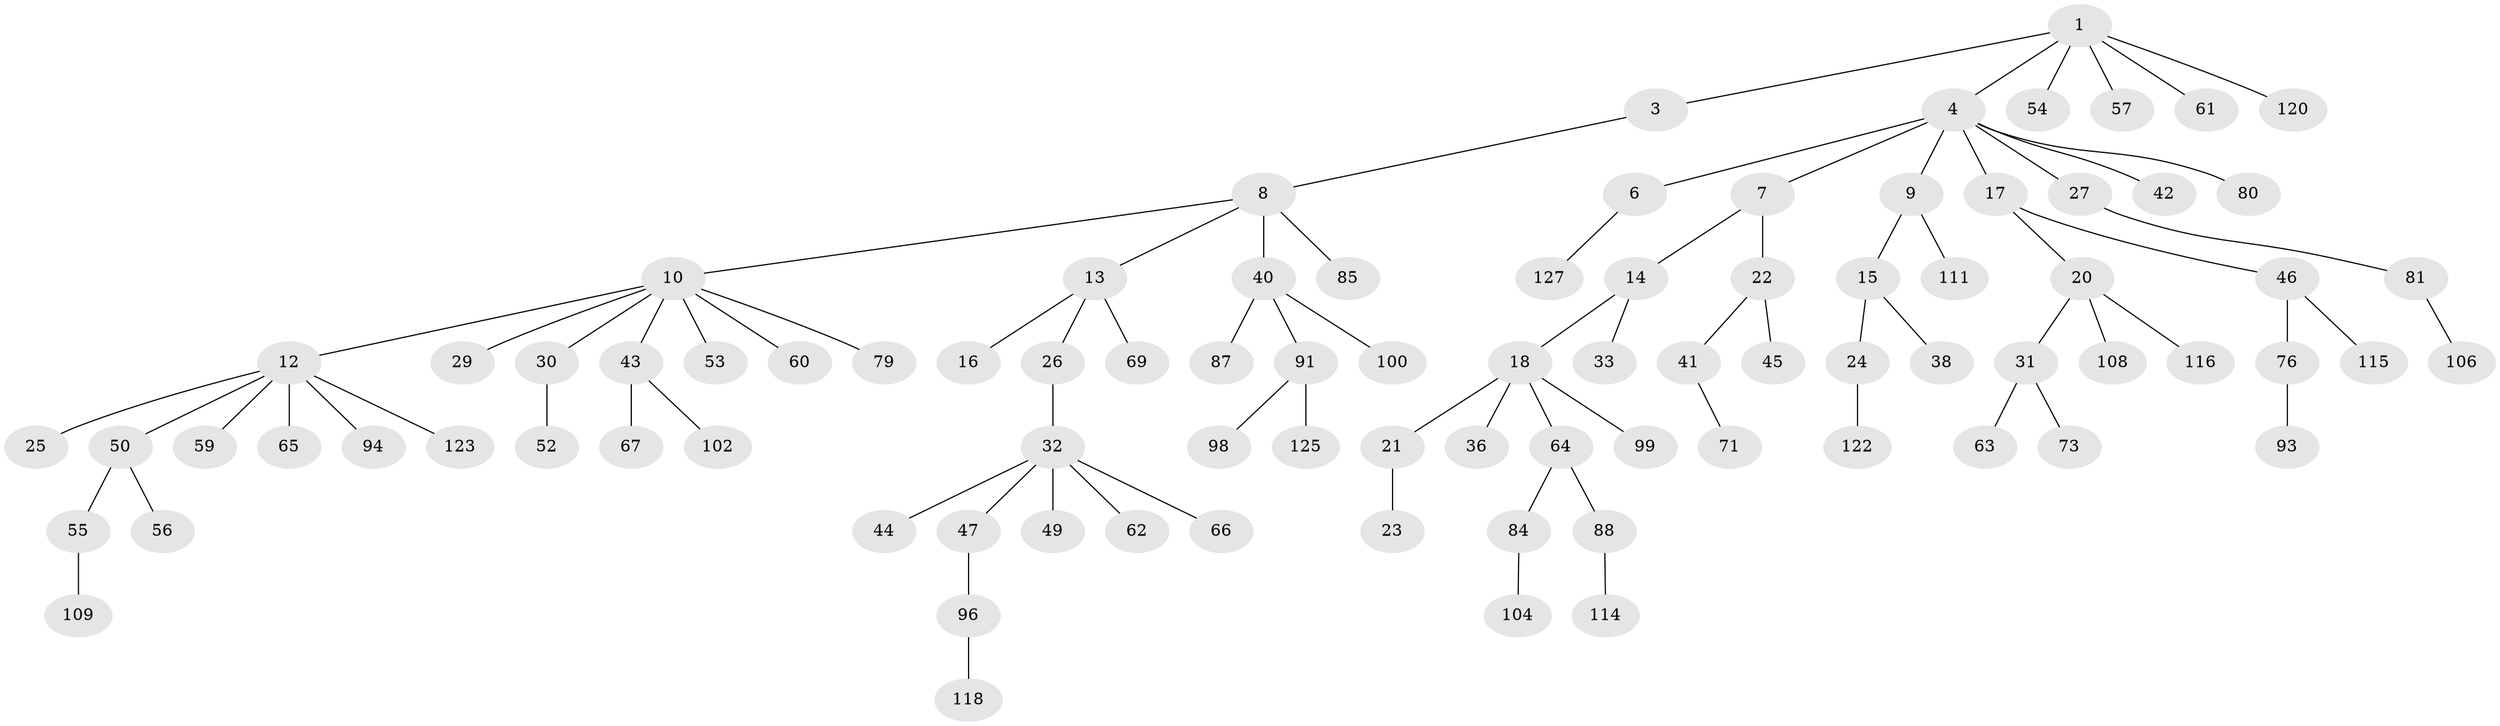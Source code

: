 // original degree distribution, {3: 0.14173228346456693, 5: 0.023622047244094488, 2: 0.2125984251968504, 8: 0.007874015748031496, 6: 0.015748031496062992, 7: 0.015748031496062992, 4: 0.05511811023622047, 1: 0.5275590551181102}
// Generated by graph-tools (version 1.1) at 2025/11/02/27/25 16:11:26]
// undirected, 88 vertices, 87 edges
graph export_dot {
graph [start="1"]
  node [color=gray90,style=filled];
  1 [super="+2"];
  3;
  4 [super="+5"];
  6 [super="+103"];
  7;
  8 [super="+82"];
  9 [super="+28"];
  10 [super="+11"];
  12 [super="+34"];
  13 [super="+39"];
  14 [super="+68"];
  15 [super="+19"];
  16;
  17;
  18 [super="+121"];
  20 [super="+35"];
  21;
  22;
  23 [super="+48"];
  24 [super="+37"];
  25 [super="+86"];
  26 [super="+72"];
  27;
  29;
  30 [super="+75"];
  31 [super="+58"];
  32 [super="+74"];
  33 [super="+101"];
  36;
  38;
  40 [super="+70"];
  41 [super="+113"];
  42 [super="+90"];
  43 [super="+105"];
  44 [super="+77"];
  45 [super="+78"];
  46 [super="+51"];
  47;
  49 [super="+119"];
  50 [super="+107"];
  52 [super="+126"];
  53;
  54;
  55;
  56;
  57;
  59;
  60;
  61;
  62;
  63;
  64;
  65;
  66;
  67 [super="+112"];
  69;
  71;
  73;
  76 [super="+89"];
  79 [super="+83"];
  80;
  81 [super="+92"];
  84 [super="+117"];
  85;
  87;
  88 [super="+95"];
  91 [super="+97"];
  93;
  94;
  96 [super="+110"];
  98;
  99;
  100;
  102;
  104;
  106;
  108;
  109;
  111 [super="+124"];
  114;
  115;
  116;
  118;
  120;
  122;
  123;
  125;
  127;
  1 -- 54;
  1 -- 61;
  1 -- 3;
  1 -- 4;
  1 -- 120;
  1 -- 57;
  3 -- 8;
  4 -- 7;
  4 -- 9;
  4 -- 17;
  4 -- 27;
  4 -- 42;
  4 -- 80;
  4 -- 6;
  6 -- 127;
  7 -- 14;
  7 -- 22;
  8 -- 10;
  8 -- 13;
  8 -- 40;
  8 -- 85;
  9 -- 15;
  9 -- 111;
  10 -- 12;
  10 -- 30;
  10 -- 53;
  10 -- 60;
  10 -- 79;
  10 -- 43;
  10 -- 29;
  12 -- 25;
  12 -- 123;
  12 -- 65;
  12 -- 50;
  12 -- 59;
  12 -- 94;
  13 -- 16;
  13 -- 26;
  13 -- 69;
  14 -- 18;
  14 -- 33;
  15 -- 24;
  15 -- 38;
  17 -- 20;
  17 -- 46;
  18 -- 21;
  18 -- 36;
  18 -- 64;
  18 -- 99;
  20 -- 31;
  20 -- 116;
  20 -- 108;
  21 -- 23;
  22 -- 41;
  22 -- 45;
  24 -- 122;
  26 -- 32;
  27 -- 81;
  30 -- 52;
  31 -- 63;
  31 -- 73;
  32 -- 44;
  32 -- 47;
  32 -- 49;
  32 -- 62;
  32 -- 66;
  40 -- 87;
  40 -- 91;
  40 -- 100;
  41 -- 71;
  43 -- 67;
  43 -- 102;
  46 -- 115;
  46 -- 76;
  47 -- 96;
  50 -- 55;
  50 -- 56;
  55 -- 109;
  64 -- 84;
  64 -- 88;
  76 -- 93;
  81 -- 106;
  84 -- 104;
  88 -- 114;
  91 -- 98;
  91 -- 125;
  96 -- 118;
}
